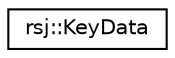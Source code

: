 digraph "Graphical Class Hierarchy"
{
 // INTERACTIVE_SVG=YES
 // LATEX_PDF_SIZE
  edge [fontname="Helvetica",fontsize="10",labelfontname="Helvetica",labelfontsize="10"];
  node [fontname="Helvetica",fontsize="10",shape=record];
  rankdir="LR";
  Node0 [label="rsj::KeyData",height=0.2,width=0.4,color="black", fillcolor="white", style="filled",URL="$structrsj_1_1_key_data.html",tooltip=" "];
}
